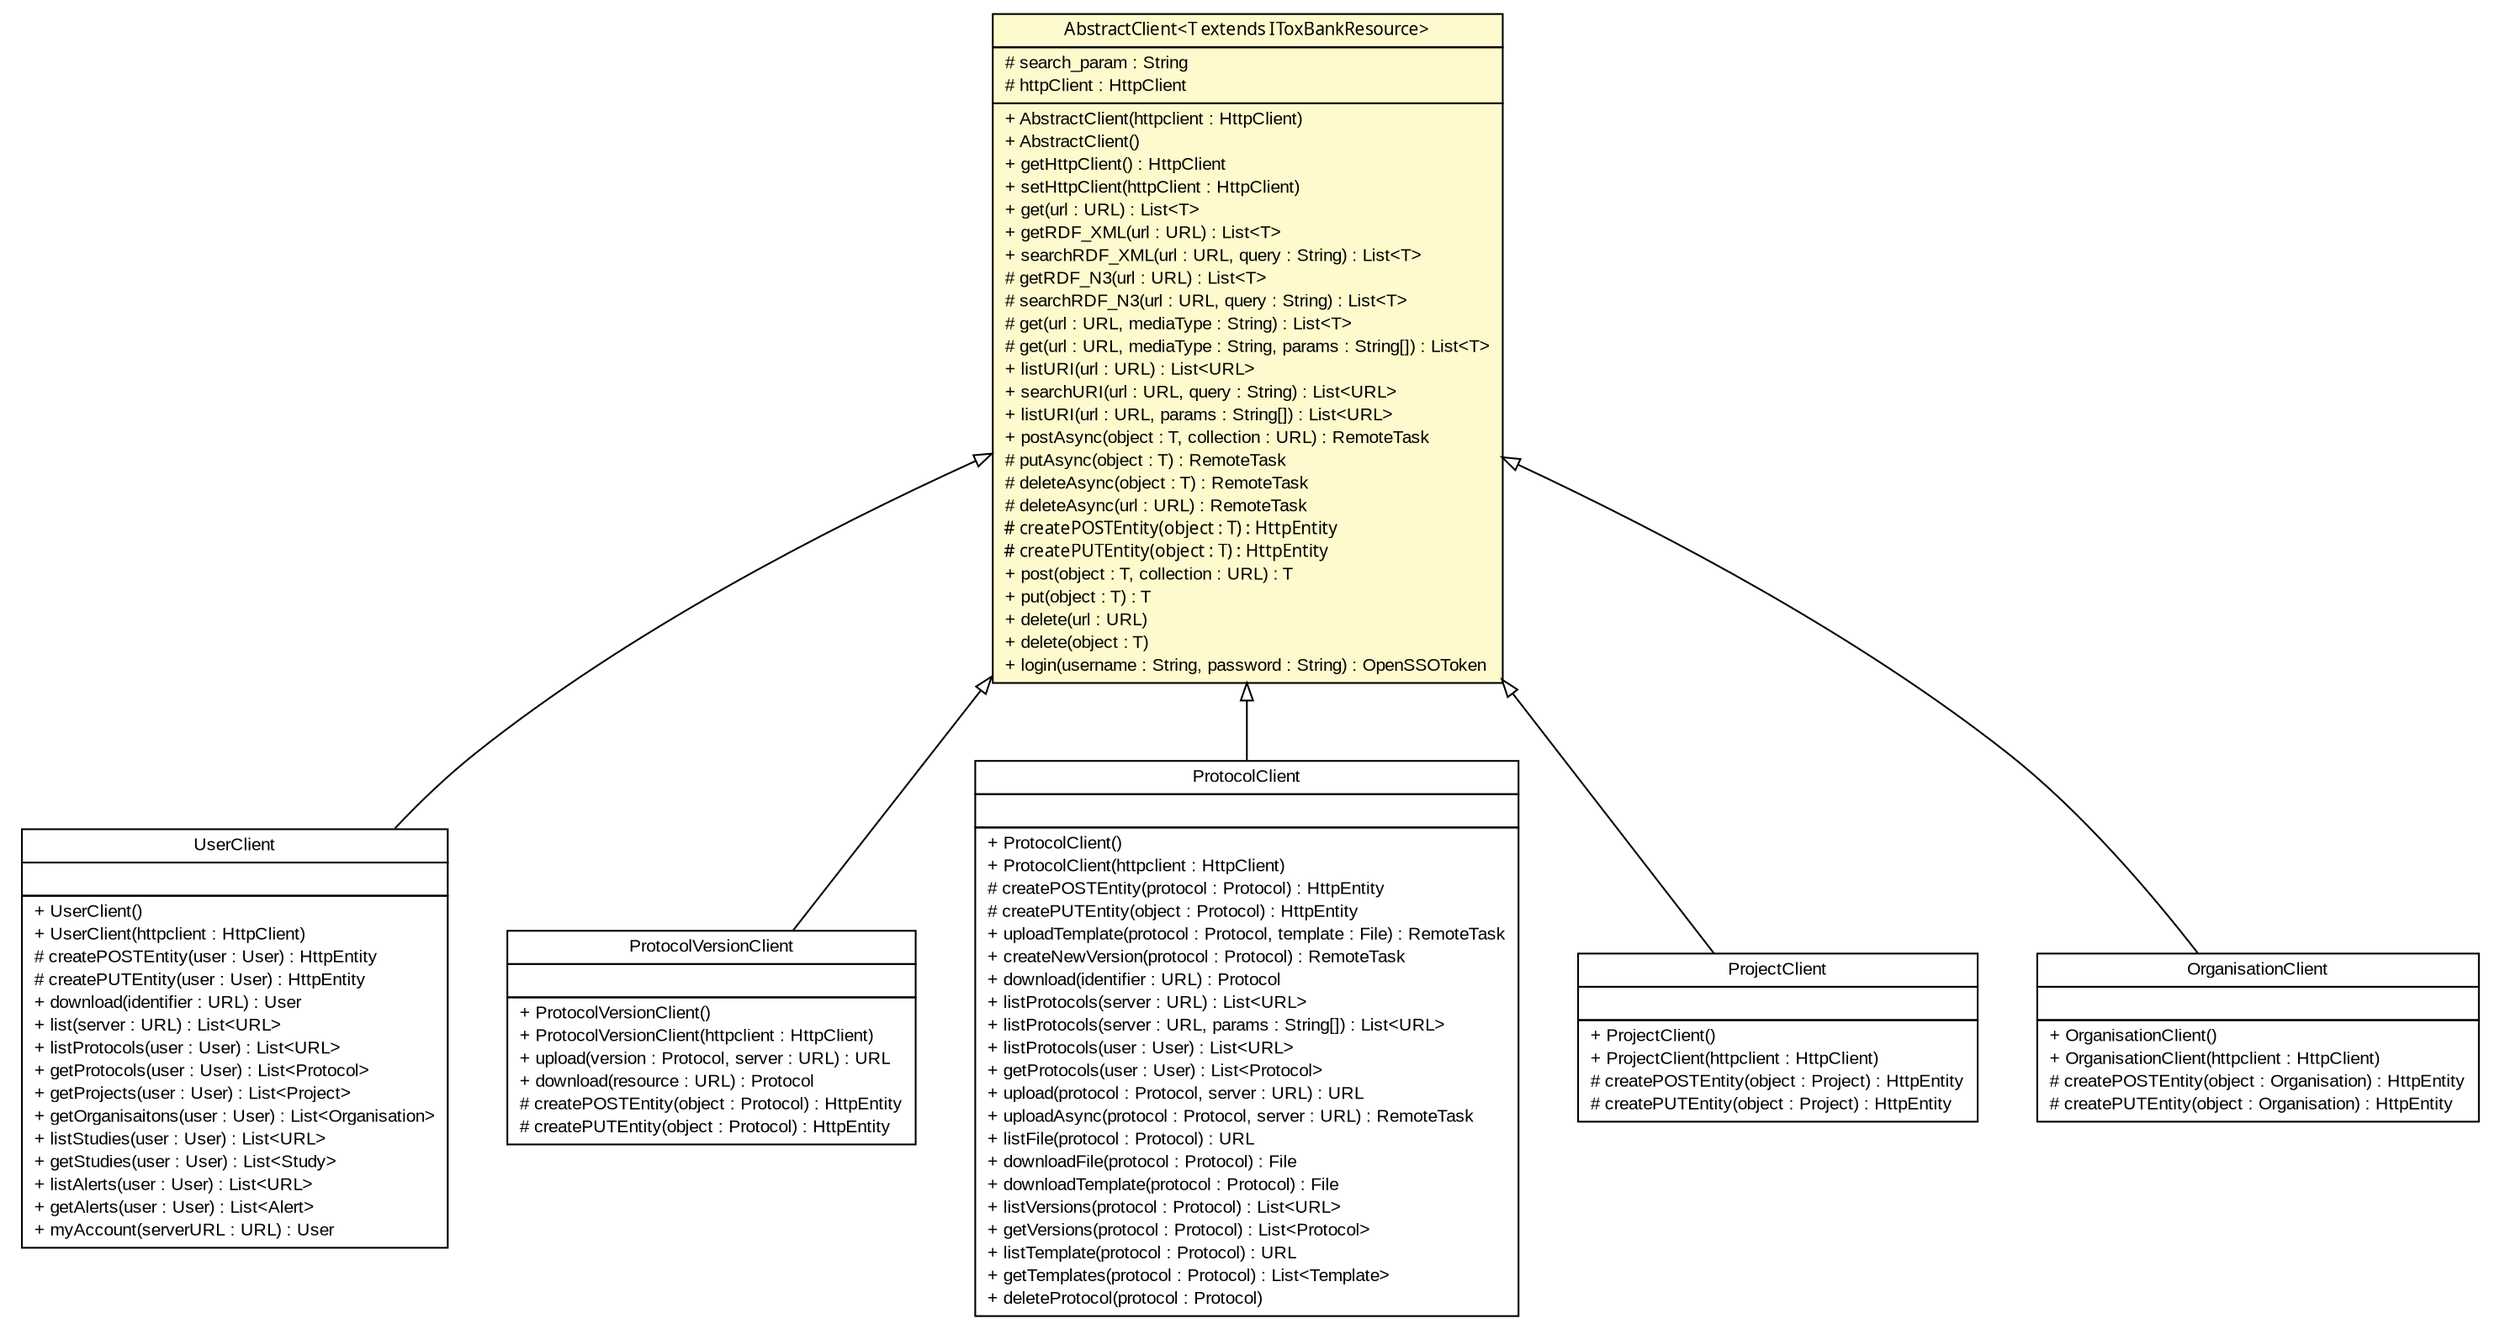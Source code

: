 #!/usr/local/bin/dot
#
# Class diagram 
# Generated by UmlGraph version 4.6 (http://www.spinellis.gr/sw/umlgraph)
#

digraph G {
	edge [fontname="arial",fontsize=10,labelfontname="arial",labelfontsize=10];
	node [fontname="arial",fontsize=10,shape=plaintext];
	// net.toxbank.client.resource.UserClient
	c446 [label=<<table border="0" cellborder="1" cellspacing="0" cellpadding="2" port="p" href="./UserClient.html">
		<tr><td><table border="0" cellspacing="0" cellpadding="1">
			<tr><td> UserClient </td></tr>
		</table></td></tr>
		<tr><td><table border="0" cellspacing="0" cellpadding="1">
			<tr><td align="left">  </td></tr>
		</table></td></tr>
		<tr><td><table border="0" cellspacing="0" cellpadding="1">
			<tr><td align="left"> + UserClient() </td></tr>
			<tr><td align="left"> + UserClient(httpclient : HttpClient) </td></tr>
			<tr><td align="left"> # createPOSTEntity(user : User) : HttpEntity </td></tr>
			<tr><td align="left"> # createPUTEntity(user : User) : HttpEntity </td></tr>
			<tr><td align="left"> + download(identifier : URL) : User </td></tr>
			<tr><td align="left"> + list(server : URL) : List&lt;URL&gt; </td></tr>
			<tr><td align="left"> + listProtocols(user : User) : List&lt;URL&gt; </td></tr>
			<tr><td align="left"> + getProtocols(user : User) : List&lt;Protocol&gt; </td></tr>
			<tr><td align="left"> + getProjects(user : User) : List&lt;Project&gt; </td></tr>
			<tr><td align="left"> + getOrganisaitons(user : User) : List&lt;Organisation&gt; </td></tr>
			<tr><td align="left"> + listStudies(user : User) : List&lt;URL&gt; </td></tr>
			<tr><td align="left"> + getStudies(user : User) : List&lt;Study&gt; </td></tr>
			<tr><td align="left"> + listAlerts(user : User) : List&lt;URL&gt; </td></tr>
			<tr><td align="left"> + getAlerts(user : User) : List&lt;Alert&gt; </td></tr>
			<tr><td align="left"> + myAccount(serverURL : URL) : User </td></tr>
		</table></td></tr>
		</table>>, fontname="arial", fontcolor="black", fontsize=10.0];
	// net.toxbank.client.resource.ProtocolVersionClient
	c450 [label=<<table border="0" cellborder="1" cellspacing="0" cellpadding="2" port="p" href="./ProtocolVersionClient.html">
		<tr><td><table border="0" cellspacing="0" cellpadding="1">
			<tr><td> ProtocolVersionClient </td></tr>
		</table></td></tr>
		<tr><td><table border="0" cellspacing="0" cellpadding="1">
			<tr><td align="left">  </td></tr>
		</table></td></tr>
		<tr><td><table border="0" cellspacing="0" cellpadding="1">
			<tr><td align="left"> + ProtocolVersionClient() </td></tr>
			<tr><td align="left"> + ProtocolVersionClient(httpclient : HttpClient) </td></tr>
			<tr><td align="left"> + upload(version : Protocol, server : URL) : URL </td></tr>
			<tr><td align="left"> + download(resource : URL) : Protocol </td></tr>
			<tr><td align="left"> # createPOSTEntity(object : Protocol) : HttpEntity </td></tr>
			<tr><td align="left"> # createPUTEntity(object : Protocol) : HttpEntity </td></tr>
		</table></td></tr>
		</table>>, fontname="arial", fontcolor="black", fontsize=10.0];
	// net.toxbank.client.resource.ProtocolClient
	c451 [label=<<table border="0" cellborder="1" cellspacing="0" cellpadding="2" port="p" href="./ProtocolClient.html">
		<tr><td><table border="0" cellspacing="0" cellpadding="1">
			<tr><td> ProtocolClient </td></tr>
		</table></td></tr>
		<tr><td><table border="0" cellspacing="0" cellpadding="1">
			<tr><td align="left">  </td></tr>
		</table></td></tr>
		<tr><td><table border="0" cellspacing="0" cellpadding="1">
			<tr><td align="left"> + ProtocolClient() </td></tr>
			<tr><td align="left"> + ProtocolClient(httpclient : HttpClient) </td></tr>
			<tr><td align="left"> # createPOSTEntity(protocol : Protocol) : HttpEntity </td></tr>
			<tr><td align="left"> # createPUTEntity(object : Protocol) : HttpEntity </td></tr>
			<tr><td align="left"> + uploadTemplate(protocol : Protocol, template : File) : RemoteTask </td></tr>
			<tr><td align="left"> + createNewVersion(protocol : Protocol) : RemoteTask </td></tr>
			<tr><td align="left"> + download(identifier : URL) : Protocol </td></tr>
			<tr><td align="left"> + listProtocols(server : URL) : List&lt;URL&gt; </td></tr>
			<tr><td align="left"> + listProtocols(server : URL, params : String[]) : List&lt;URL&gt; </td></tr>
			<tr><td align="left"> + listProtocols(user : User) : List&lt;URL&gt; </td></tr>
			<tr><td align="left"> + getProtocols(user : User) : List&lt;Protocol&gt; </td></tr>
			<tr><td align="left"> + upload(protocol : Protocol, server : URL) : URL </td></tr>
			<tr><td align="left"> + uploadAsync(protocol : Protocol, server : URL) : RemoteTask </td></tr>
			<tr><td align="left"> + listFile(protocol : Protocol) : URL </td></tr>
			<tr><td align="left"> + downloadFile(protocol : Protocol) : File </td></tr>
			<tr><td align="left"> + downloadTemplate(protocol : Protocol) : File </td></tr>
			<tr><td align="left"> + listVersions(protocol : Protocol) : List&lt;URL&gt; </td></tr>
			<tr><td align="left"> + getVersions(protocol : Protocol) : List&lt;Protocol&gt; </td></tr>
			<tr><td align="left"> + listTemplate(protocol : Protocol) : URL </td></tr>
			<tr><td align="left"> + getTemplates(protocol : Protocol) : List&lt;Template&gt; </td></tr>
			<tr><td align="left"> + deleteProtocol(protocol : Protocol) </td></tr>
		</table></td></tr>
		</table>>, fontname="arial", fontcolor="black", fontsize=10.0];
	// net.toxbank.client.resource.ProjectClient
	c453 [label=<<table border="0" cellborder="1" cellspacing="0" cellpadding="2" port="p" href="./ProjectClient.html">
		<tr><td><table border="0" cellspacing="0" cellpadding="1">
			<tr><td> ProjectClient </td></tr>
		</table></td></tr>
		<tr><td><table border="0" cellspacing="0" cellpadding="1">
			<tr><td align="left">  </td></tr>
		</table></td></tr>
		<tr><td><table border="0" cellspacing="0" cellpadding="1">
			<tr><td align="left"> + ProjectClient() </td></tr>
			<tr><td align="left"> + ProjectClient(httpclient : HttpClient) </td></tr>
			<tr><td align="left"> # createPOSTEntity(object : Project) : HttpEntity </td></tr>
			<tr><td align="left"> # createPUTEntity(object : Project) : HttpEntity </td></tr>
		</table></td></tr>
		</table>>, fontname="arial", fontcolor="black", fontsize=10.0];
	// net.toxbank.client.resource.OrganisationClient
	c455 [label=<<table border="0" cellborder="1" cellspacing="0" cellpadding="2" port="p" href="./OrganisationClient.html">
		<tr><td><table border="0" cellspacing="0" cellpadding="1">
			<tr><td> OrganisationClient </td></tr>
		</table></td></tr>
		<tr><td><table border="0" cellspacing="0" cellpadding="1">
			<tr><td align="left">  </td></tr>
		</table></td></tr>
		<tr><td><table border="0" cellspacing="0" cellpadding="1">
			<tr><td align="left"> + OrganisationClient() </td></tr>
			<tr><td align="left"> + OrganisationClient(httpclient : HttpClient) </td></tr>
			<tr><td align="left"> # createPOSTEntity(object : Organisation) : HttpEntity </td></tr>
			<tr><td align="left"> # createPUTEntity(object : Organisation) : HttpEntity </td></tr>
		</table></td></tr>
		</table>>, fontname="arial", fontcolor="black", fontsize=10.0];
	// net.toxbank.client.resource.AbstractClient<T extends net.toxbank.client.resource.IToxBankResource>
	c461 [label=<<table border="0" cellborder="1" cellspacing="0" cellpadding="2" port="p" bgcolor="lemonChiffon" href="./AbstractClient.html">
		<tr><td><table border="0" cellspacing="0" cellpadding="1">
			<tr><td><font face="ariali"> AbstractClient&lt;T extends IToxBankResource&gt; </font></td></tr>
		</table></td></tr>
		<tr><td><table border="0" cellspacing="0" cellpadding="1">
			<tr><td align="left"> # search_param : String </td></tr>
			<tr><td align="left"> # httpClient : HttpClient </td></tr>
		</table></td></tr>
		<tr><td><table border="0" cellspacing="0" cellpadding="1">
			<tr><td align="left"> + AbstractClient(httpclient : HttpClient) </td></tr>
			<tr><td align="left"> + AbstractClient() </td></tr>
			<tr><td align="left"> + getHttpClient() : HttpClient </td></tr>
			<tr><td align="left"> + setHttpClient(httpClient : HttpClient) </td></tr>
			<tr><td align="left"> + get(url : URL) : List&lt;T&gt; </td></tr>
			<tr><td align="left"> + getRDF_XML(url : URL) : List&lt;T&gt; </td></tr>
			<tr><td align="left"> + searchRDF_XML(url : URL, query : String) : List&lt;T&gt; </td></tr>
			<tr><td align="left"> # getRDF_N3(url : URL) : List&lt;T&gt; </td></tr>
			<tr><td align="left"> # searchRDF_N3(url : URL, query : String) : List&lt;T&gt; </td></tr>
			<tr><td align="left"> # get(url : URL, mediaType : String) : List&lt;T&gt; </td></tr>
			<tr><td align="left"> # get(url : URL, mediaType : String, params : String[]) : List&lt;T&gt; </td></tr>
			<tr><td align="left"> + listURI(url : URL) : List&lt;URL&gt; </td></tr>
			<tr><td align="left"> + searchURI(url : URL, query : String) : List&lt;URL&gt; </td></tr>
			<tr><td align="left"> + listURI(url : URL, params : String[]) : List&lt;URL&gt; </td></tr>
			<tr><td align="left"> + postAsync(object : T, collection : URL) : RemoteTask </td></tr>
			<tr><td align="left"> # putAsync(object : T) : RemoteTask </td></tr>
			<tr><td align="left"> # deleteAsync(object : T) : RemoteTask </td></tr>
			<tr><td align="left"> # deleteAsync(url : URL) : RemoteTask </td></tr>
			<tr><td align="left"><font face="ariali" point-size="10.0"> # createPOSTEntity(object : T) : HttpEntity </font></td></tr>
			<tr><td align="left"><font face="ariali" point-size="10.0"> # createPUTEntity(object : T) : HttpEntity </font></td></tr>
			<tr><td align="left"> + post(object : T, collection : URL) : T </td></tr>
			<tr><td align="left"> + put(object : T) : T </td></tr>
			<tr><td align="left"> + delete(url : URL) </td></tr>
			<tr><td align="left"> + delete(object : T) </td></tr>
			<tr><td align="left"> + login(username : String, password : String) : OpenSSOToken </td></tr>
		</table></td></tr>
		</table>>, fontname="arial", fontcolor="black", fontsize=10.0];
	//net.toxbank.client.resource.UserClient extends net.toxbank.client.resource.AbstractClient<net.toxbank.client.resource.User>
	c461:p -> c446:p [dir=back,arrowtail=empty];
	//net.toxbank.client.resource.ProtocolVersionClient extends net.toxbank.client.resource.AbstractClient<net.toxbank.client.resource.Protocol>
	c461:p -> c450:p [dir=back,arrowtail=empty];
	//net.toxbank.client.resource.ProtocolClient extends net.toxbank.client.resource.AbstractClient<net.toxbank.client.resource.Protocol>
	c461:p -> c451:p [dir=back,arrowtail=empty];
	//net.toxbank.client.resource.ProjectClient extends net.toxbank.client.resource.AbstractClient<net.toxbank.client.resource.Project>
	c461:p -> c453:p [dir=back,arrowtail=empty];
	//net.toxbank.client.resource.OrganisationClient extends net.toxbank.client.resource.AbstractClient<net.toxbank.client.resource.Organisation>
	c461:p -> c455:p [dir=back,arrowtail=empty];
}

